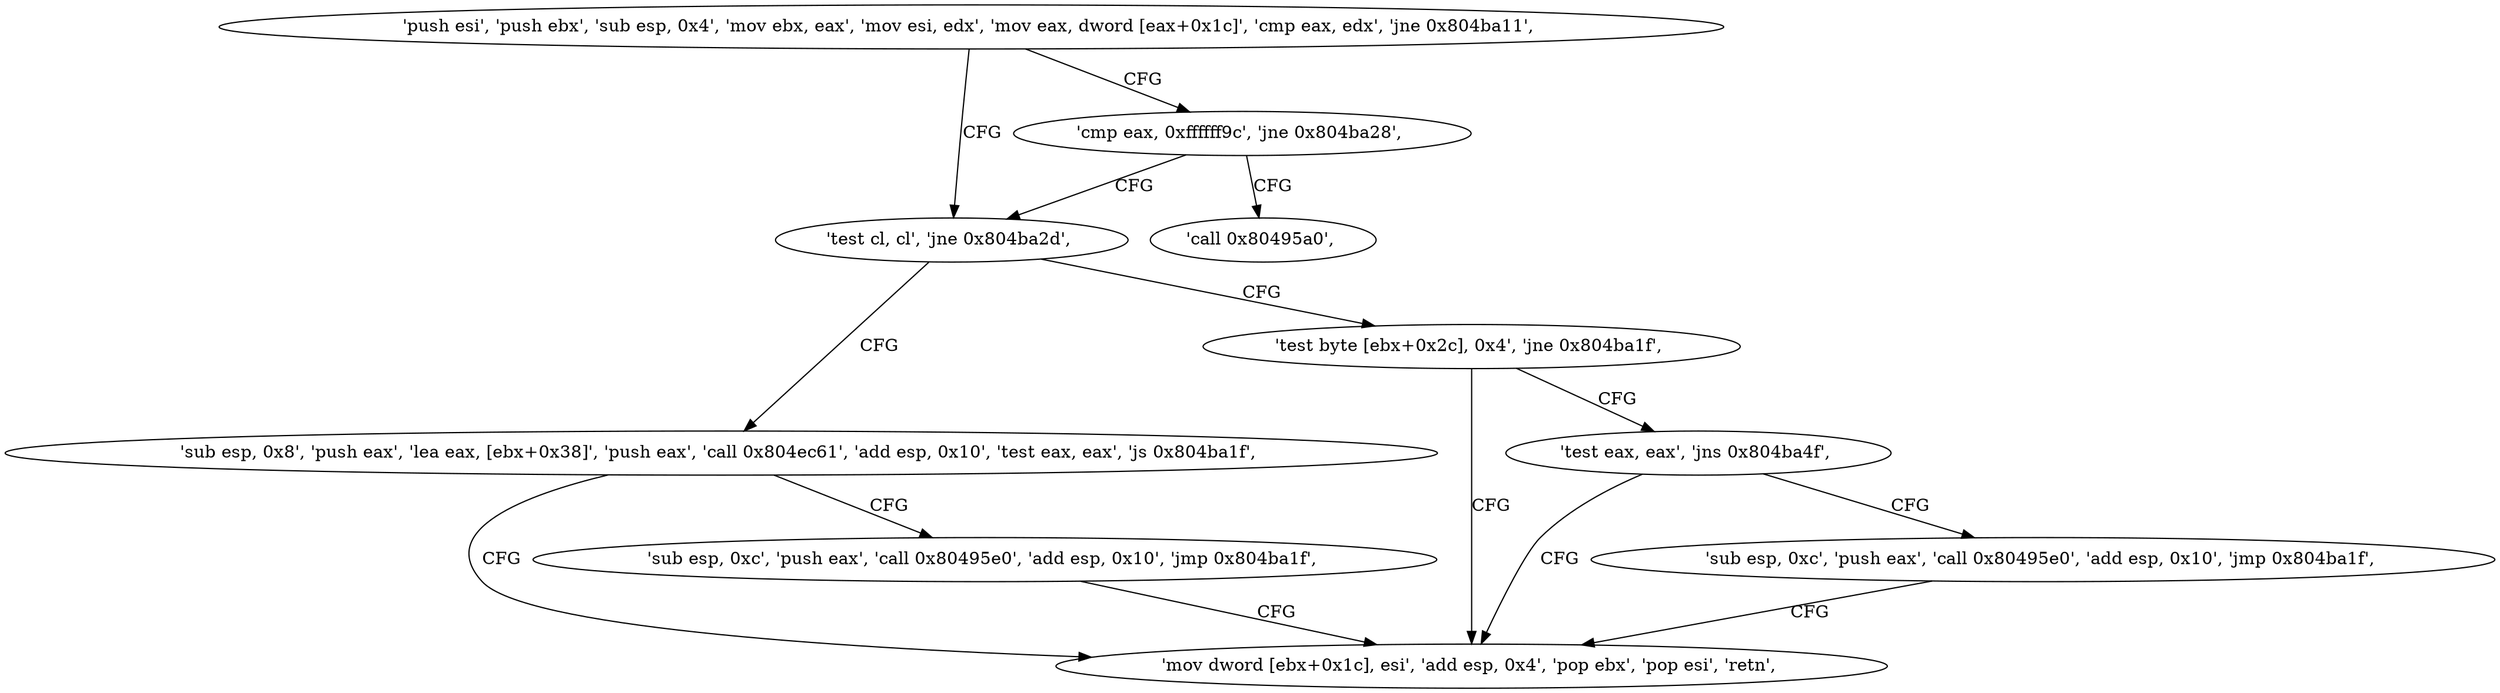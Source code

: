 digraph "func" {
"134527484" [label = "'push esi', 'push ebx', 'sub esp, 0x4', 'mov ebx, eax', 'mov esi, edx', 'mov eax, dword [eax+0x1c]', 'cmp eax, edx', 'jne 0x804ba11', " ]
"134527505" [label = "'test cl, cl', 'jne 0x804ba2d', " ]
"134527500" [label = "'cmp eax, 0xffffff9c', 'jne 0x804ba28', " ]
"134527533" [label = "'sub esp, 0x8', 'push eax', 'lea eax, [ebx+0x38]', 'push eax', 'call 0x804ec61', 'add esp, 0x10', 'test eax, eax', 'js 0x804ba1f', " ]
"134527509" [label = "'test byte [ebx+0x2c], 0x4', 'jne 0x804ba1f', " ]
"134527528" [label = "'call 0x80495a0', " ]
"134527519" [label = "'mov dword [ebx+0x1c], esi', 'add esp, 0x4', 'pop ebx', 'pop esi', 'retn', " ]
"134527553" [label = "'sub esp, 0xc', 'push eax', 'call 0x80495e0', 'add esp, 0x10', 'jmp 0x804ba1f', " ]
"134527515" [label = "'test eax, eax', 'jns 0x804ba4f', " ]
"134527567" [label = "'sub esp, 0xc', 'push eax', 'call 0x80495e0', 'add esp, 0x10', 'jmp 0x804ba1f', " ]
"134527484" -> "134527505" [ label = "CFG" ]
"134527484" -> "134527500" [ label = "CFG" ]
"134527505" -> "134527533" [ label = "CFG" ]
"134527505" -> "134527509" [ label = "CFG" ]
"134527500" -> "134527528" [ label = "CFG" ]
"134527500" -> "134527505" [ label = "CFG" ]
"134527533" -> "134527519" [ label = "CFG" ]
"134527533" -> "134527553" [ label = "CFG" ]
"134527509" -> "134527519" [ label = "CFG" ]
"134527509" -> "134527515" [ label = "CFG" ]
"134527553" -> "134527519" [ label = "CFG" ]
"134527515" -> "134527567" [ label = "CFG" ]
"134527515" -> "134527519" [ label = "CFG" ]
"134527567" -> "134527519" [ label = "CFG" ]
}
